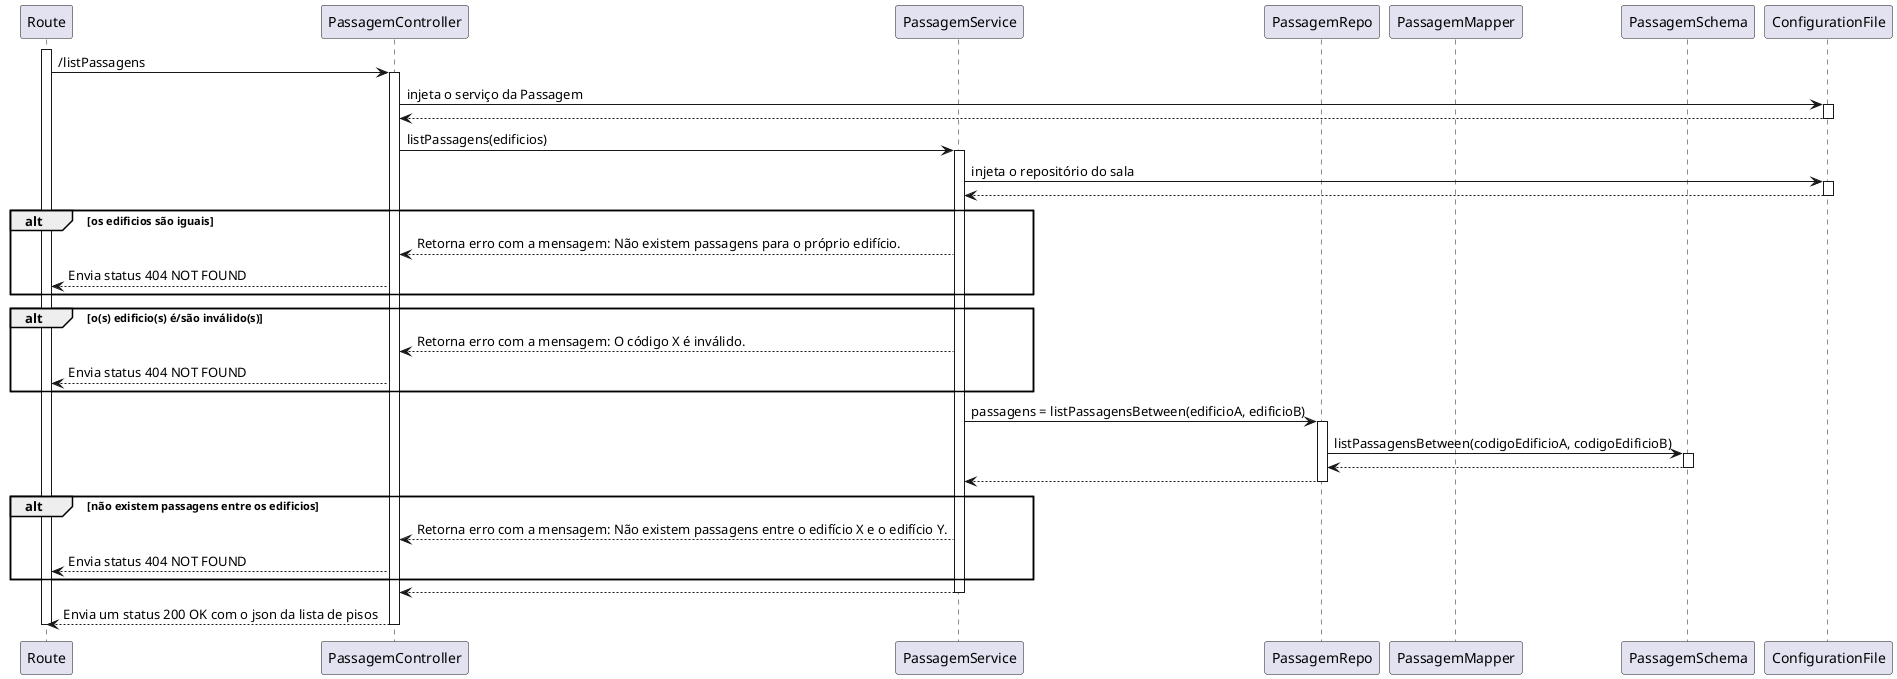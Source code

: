 @startuml sd

participant Route as route
participant PassagemController as ctrl
participant PassagemService as svc
participant PassagemRepo as repo
participant PassagemMapper as mapper
participant PassagemSchema as schema
participant ConfigurationFile as conf

activate route
route -> ctrl : /listPassagens
activate ctrl
ctrl -> conf : injeta o serviço da Passagem
activate conf
conf --> ctrl
deactivate conf
ctrl -> svc : listPassagens(edificios)
activate svc
svc -> conf : injeta o repositório do sala
activate conf
conf --> svc
deactivate conf
alt os edificios são iguais
    svc --> ctrl : Retorna erro com a mensagem: Não existem passagens para o próprio edifício.
    ctrl --> route : Envia status 404 NOT FOUND
end
alt o(s) edificio(s) é/são inválido(s)
    svc --> ctrl : Retorna erro com a mensagem: O código X é inválido.
    ctrl --> route : Envia status 404 NOT FOUND
end
svc -> repo : passagens = listPassagensBetween(edificioA, edificioB)
activate repo
repo -> schema : listPassagensBetween(codigoEdificioA, codigoEdificioB)
activate schema
schema --> repo
deactivate schema
repo --> svc
deactivate repo
alt não existem passagens entre os edificios
    svc --> ctrl : Retorna erro com a mensagem: Não existem passagens entre o edifício X e o edifício Y.
    ctrl --> route : Envia status 404 NOT FOUND
end
svc --> ctrl
deactivate svc
ctrl --> route : Envia um status 200 OK com o json da lista de pisos
deactivate ctrl
deactivate route

@enduml